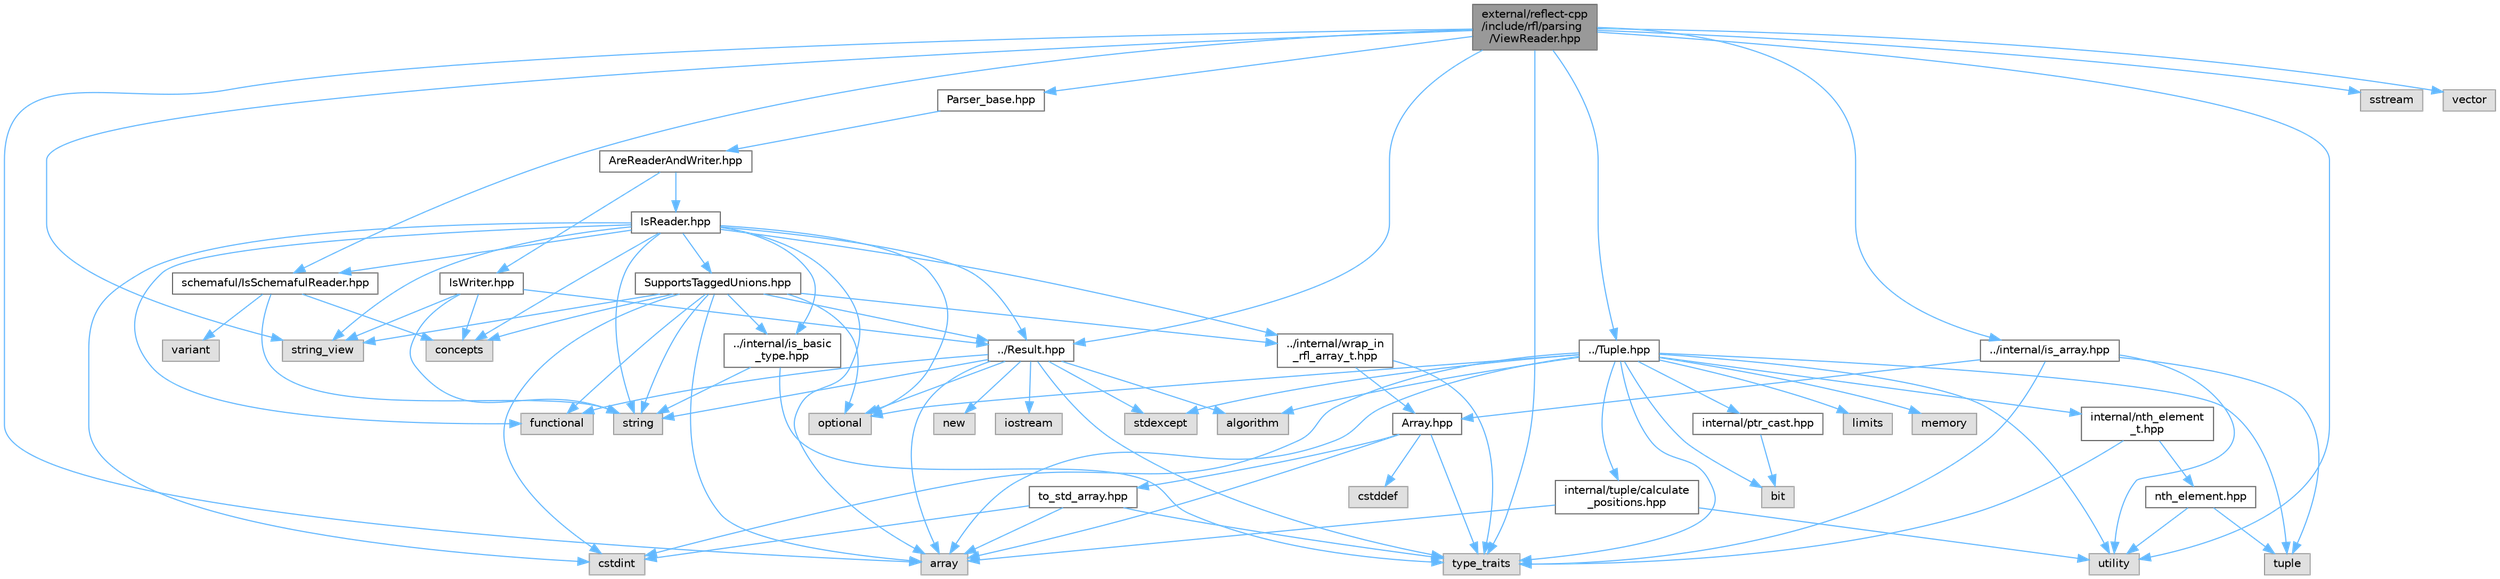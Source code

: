 digraph "external/reflect-cpp/include/rfl/parsing/ViewReader.hpp"
{
 // LATEX_PDF_SIZE
  bgcolor="transparent";
  edge [fontname=Helvetica,fontsize=10,labelfontname=Helvetica,labelfontsize=10];
  node [fontname=Helvetica,fontsize=10,shape=box,height=0.2,width=0.4];
  Node1 [id="Node000001",label="external/reflect-cpp\l/include/rfl/parsing\l/ViewReader.hpp",height=0.2,width=0.4,color="gray40", fillcolor="grey60", style="filled", fontcolor="black",tooltip=" "];
  Node1 -> Node2 [id="edge89_Node000001_Node000002",color="steelblue1",style="solid",tooltip=" "];
  Node2 [id="Node000002",label="array",height=0.2,width=0.4,color="grey60", fillcolor="#E0E0E0", style="filled",tooltip=" "];
  Node1 -> Node3 [id="edge90_Node000001_Node000003",color="steelblue1",style="solid",tooltip=" "];
  Node3 [id="Node000003",label="sstream",height=0.2,width=0.4,color="grey60", fillcolor="#E0E0E0", style="filled",tooltip=" "];
  Node1 -> Node4 [id="edge91_Node000001_Node000004",color="steelblue1",style="solid",tooltip=" "];
  Node4 [id="Node000004",label="string_view",height=0.2,width=0.4,color="grey60", fillcolor="#E0E0E0", style="filled",tooltip=" "];
  Node1 -> Node5 [id="edge92_Node000001_Node000005",color="steelblue1",style="solid",tooltip=" "];
  Node5 [id="Node000005",label="type_traits",height=0.2,width=0.4,color="grey60", fillcolor="#E0E0E0", style="filled",tooltip=" "];
  Node1 -> Node6 [id="edge93_Node000001_Node000006",color="steelblue1",style="solid",tooltip=" "];
  Node6 [id="Node000006",label="utility",height=0.2,width=0.4,color="grey60", fillcolor="#E0E0E0", style="filled",tooltip=" "];
  Node1 -> Node7 [id="edge94_Node000001_Node000007",color="steelblue1",style="solid",tooltip=" "];
  Node7 [id="Node000007",label="vector",height=0.2,width=0.4,color="grey60", fillcolor="#E0E0E0", style="filled",tooltip=" "];
  Node1 -> Node8 [id="edge95_Node000001_Node000008",color="steelblue1",style="solid",tooltip=" "];
  Node8 [id="Node000008",label="../Result.hpp",height=0.2,width=0.4,color="grey40", fillcolor="white", style="filled",URL="$_result_8hpp.html",tooltip=" "];
  Node8 -> Node9 [id="edge96_Node000008_Node000009",color="steelblue1",style="solid",tooltip=" "];
  Node9 [id="Node000009",label="algorithm",height=0.2,width=0.4,color="grey60", fillcolor="#E0E0E0", style="filled",tooltip=" "];
  Node8 -> Node2 [id="edge97_Node000008_Node000002",color="steelblue1",style="solid",tooltip=" "];
  Node8 -> Node10 [id="edge98_Node000008_Node000010",color="steelblue1",style="solid",tooltip=" "];
  Node10 [id="Node000010",label="functional",height=0.2,width=0.4,color="grey60", fillcolor="#E0E0E0", style="filled",tooltip=" "];
  Node8 -> Node11 [id="edge99_Node000008_Node000011",color="steelblue1",style="solid",tooltip=" "];
  Node11 [id="Node000011",label="iostream",height=0.2,width=0.4,color="grey60", fillcolor="#E0E0E0", style="filled",tooltip=" "];
  Node8 -> Node12 [id="edge100_Node000008_Node000012",color="steelblue1",style="solid",tooltip=" "];
  Node12 [id="Node000012",label="new",height=0.2,width=0.4,color="grey60", fillcolor="#E0E0E0", style="filled",tooltip=" "];
  Node8 -> Node13 [id="edge101_Node000008_Node000013",color="steelblue1",style="solid",tooltip=" "];
  Node13 [id="Node000013",label="optional",height=0.2,width=0.4,color="grey60", fillcolor="#E0E0E0", style="filled",tooltip=" "];
  Node8 -> Node14 [id="edge102_Node000008_Node000014",color="steelblue1",style="solid",tooltip=" "];
  Node14 [id="Node000014",label="stdexcept",height=0.2,width=0.4,color="grey60", fillcolor="#E0E0E0", style="filled",tooltip=" "];
  Node8 -> Node15 [id="edge103_Node000008_Node000015",color="steelblue1",style="solid",tooltip=" "];
  Node15 [id="Node000015",label="string",height=0.2,width=0.4,color="grey60", fillcolor="#E0E0E0", style="filled",tooltip=" "];
  Node8 -> Node5 [id="edge104_Node000008_Node000005",color="steelblue1",style="solid",tooltip=" "];
  Node1 -> Node16 [id="edge105_Node000001_Node000016",color="steelblue1",style="solid",tooltip=" "];
  Node16 [id="Node000016",label="../Tuple.hpp",height=0.2,width=0.4,color="grey40", fillcolor="white", style="filled",URL="$_tuple_8hpp.html",tooltip=" "];
  Node16 -> Node9 [id="edge106_Node000016_Node000009",color="steelblue1",style="solid",tooltip=" "];
  Node16 -> Node2 [id="edge107_Node000016_Node000002",color="steelblue1",style="solid",tooltip=" "];
  Node16 -> Node17 [id="edge108_Node000016_Node000017",color="steelblue1",style="solid",tooltip=" "];
  Node17 [id="Node000017",label="bit",height=0.2,width=0.4,color="grey60", fillcolor="#E0E0E0", style="filled",tooltip=" "];
  Node16 -> Node18 [id="edge109_Node000016_Node000018",color="steelblue1",style="solid",tooltip=" "];
  Node18 [id="Node000018",label="cstdint",height=0.2,width=0.4,color="grey60", fillcolor="#E0E0E0", style="filled",tooltip=" "];
  Node16 -> Node19 [id="edge110_Node000016_Node000019",color="steelblue1",style="solid",tooltip=" "];
  Node19 [id="Node000019",label="limits",height=0.2,width=0.4,color="grey60", fillcolor="#E0E0E0", style="filled",tooltip=" "];
  Node16 -> Node20 [id="edge111_Node000016_Node000020",color="steelblue1",style="solid",tooltip=" "];
  Node20 [id="Node000020",label="memory",height=0.2,width=0.4,color="grey60", fillcolor="#E0E0E0", style="filled",tooltip=" "];
  Node16 -> Node13 [id="edge112_Node000016_Node000013",color="steelblue1",style="solid",tooltip=" "];
  Node16 -> Node14 [id="edge113_Node000016_Node000014",color="steelblue1",style="solid",tooltip=" "];
  Node16 -> Node21 [id="edge114_Node000016_Node000021",color="steelblue1",style="solid",tooltip=" "];
  Node21 [id="Node000021",label="tuple",height=0.2,width=0.4,color="grey60", fillcolor="#E0E0E0", style="filled",tooltip=" "];
  Node16 -> Node5 [id="edge115_Node000016_Node000005",color="steelblue1",style="solid",tooltip=" "];
  Node16 -> Node6 [id="edge116_Node000016_Node000006",color="steelblue1",style="solid",tooltip=" "];
  Node16 -> Node22 [id="edge117_Node000016_Node000022",color="steelblue1",style="solid",tooltip=" "];
  Node22 [id="Node000022",label="internal/nth_element\l_t.hpp",height=0.2,width=0.4,color="grey40", fillcolor="white", style="filled",URL="$nth__element__t_8hpp.html",tooltip=" "];
  Node22 -> Node5 [id="edge118_Node000022_Node000005",color="steelblue1",style="solid",tooltip=" "];
  Node22 -> Node23 [id="edge119_Node000022_Node000023",color="steelblue1",style="solid",tooltip=" "];
  Node23 [id="Node000023",label="nth_element.hpp",height=0.2,width=0.4,color="grey40", fillcolor="white", style="filled",URL="$nth__element_8hpp.html",tooltip=" "];
  Node23 -> Node21 [id="edge120_Node000023_Node000021",color="steelblue1",style="solid",tooltip=" "];
  Node23 -> Node6 [id="edge121_Node000023_Node000006",color="steelblue1",style="solid",tooltip=" "];
  Node16 -> Node24 [id="edge122_Node000016_Node000024",color="steelblue1",style="solid",tooltip=" "];
  Node24 [id="Node000024",label="internal/ptr_cast.hpp",height=0.2,width=0.4,color="grey40", fillcolor="white", style="filled",URL="$ptr__cast_8hpp.html",tooltip=" "];
  Node24 -> Node17 [id="edge123_Node000024_Node000017",color="steelblue1",style="solid",tooltip=" "];
  Node16 -> Node25 [id="edge124_Node000016_Node000025",color="steelblue1",style="solid",tooltip=" "];
  Node25 [id="Node000025",label="internal/tuple/calculate\l_positions.hpp",height=0.2,width=0.4,color="grey40", fillcolor="white", style="filled",URL="$calculate__positions_8hpp.html",tooltip=" "];
  Node25 -> Node2 [id="edge125_Node000025_Node000002",color="steelblue1",style="solid",tooltip=" "];
  Node25 -> Node6 [id="edge126_Node000025_Node000006",color="steelblue1",style="solid",tooltip=" "];
  Node1 -> Node26 [id="edge127_Node000001_Node000026",color="steelblue1",style="solid",tooltip=" "];
  Node26 [id="Node000026",label="../internal/is_array.hpp",height=0.2,width=0.4,color="grey40", fillcolor="white", style="filled",URL="$is__array_8hpp.html",tooltip=" "];
  Node26 -> Node21 [id="edge128_Node000026_Node000021",color="steelblue1",style="solid",tooltip=" "];
  Node26 -> Node5 [id="edge129_Node000026_Node000005",color="steelblue1",style="solid",tooltip=" "];
  Node26 -> Node6 [id="edge130_Node000026_Node000006",color="steelblue1",style="solid",tooltip=" "];
  Node26 -> Node27 [id="edge131_Node000026_Node000027",color="steelblue1",style="solid",tooltip=" "];
  Node27 [id="Node000027",label="Array.hpp",height=0.2,width=0.4,color="grey40", fillcolor="white", style="filled",URL="$_array_8hpp.html",tooltip=" "];
  Node27 -> Node2 [id="edge132_Node000027_Node000002",color="steelblue1",style="solid",tooltip=" "];
  Node27 -> Node28 [id="edge133_Node000027_Node000028",color="steelblue1",style="solid",tooltip=" "];
  Node28 [id="Node000028",label="cstddef",height=0.2,width=0.4,color="grey60", fillcolor="#E0E0E0", style="filled",tooltip=" "];
  Node27 -> Node5 [id="edge134_Node000027_Node000005",color="steelblue1",style="solid",tooltip=" "];
  Node27 -> Node29 [id="edge135_Node000027_Node000029",color="steelblue1",style="solid",tooltip=" "];
  Node29 [id="Node000029",label="to_std_array.hpp",height=0.2,width=0.4,color="grey40", fillcolor="white", style="filled",URL="$to__std__array_8hpp.html",tooltip=" "];
  Node29 -> Node2 [id="edge136_Node000029_Node000002",color="steelblue1",style="solid",tooltip=" "];
  Node29 -> Node18 [id="edge137_Node000029_Node000018",color="steelblue1",style="solid",tooltip=" "];
  Node29 -> Node5 [id="edge138_Node000029_Node000005",color="steelblue1",style="solid",tooltip=" "];
  Node1 -> Node30 [id="edge139_Node000001_Node000030",color="steelblue1",style="solid",tooltip=" "];
  Node30 [id="Node000030",label="Parser_base.hpp",height=0.2,width=0.4,color="grey40", fillcolor="white", style="filled",URL="$_parser__base_8hpp.html",tooltip=" "];
  Node30 -> Node31 [id="edge140_Node000030_Node000031",color="steelblue1",style="solid",tooltip=" "];
  Node31 [id="Node000031",label="AreReaderAndWriter.hpp",height=0.2,width=0.4,color="grey40", fillcolor="white", style="filled",URL="$_are_reader_and_writer_8hpp.html",tooltip=" "];
  Node31 -> Node32 [id="edge141_Node000031_Node000032",color="steelblue1",style="solid",tooltip=" "];
  Node32 [id="Node000032",label="IsReader.hpp",height=0.2,width=0.4,color="grey40", fillcolor="white", style="filled",URL="$_is_reader_8hpp.html",tooltip=" "];
  Node32 -> Node2 [id="edge142_Node000032_Node000002",color="steelblue1",style="solid",tooltip=" "];
  Node32 -> Node33 [id="edge143_Node000032_Node000033",color="steelblue1",style="solid",tooltip=" "];
  Node33 [id="Node000033",label="concepts",height=0.2,width=0.4,color="grey60", fillcolor="#E0E0E0", style="filled",tooltip=" "];
  Node32 -> Node18 [id="edge144_Node000032_Node000018",color="steelblue1",style="solid",tooltip=" "];
  Node32 -> Node10 [id="edge145_Node000032_Node000010",color="steelblue1",style="solid",tooltip=" "];
  Node32 -> Node13 [id="edge146_Node000032_Node000013",color="steelblue1",style="solid",tooltip=" "];
  Node32 -> Node15 [id="edge147_Node000032_Node000015",color="steelblue1",style="solid",tooltip=" "];
  Node32 -> Node4 [id="edge148_Node000032_Node000004",color="steelblue1",style="solid",tooltip=" "];
  Node32 -> Node8 [id="edge149_Node000032_Node000008",color="steelblue1",style="solid",tooltip=" "];
  Node32 -> Node34 [id="edge150_Node000032_Node000034",color="steelblue1",style="solid",tooltip=" "];
  Node34 [id="Node000034",label="../internal/is_basic\l_type.hpp",height=0.2,width=0.4,color="grey40", fillcolor="white", style="filled",URL="$is__basic__type_8hpp.html",tooltip=" "];
  Node34 -> Node15 [id="edge151_Node000034_Node000015",color="steelblue1",style="solid",tooltip=" "];
  Node34 -> Node5 [id="edge152_Node000034_Node000005",color="steelblue1",style="solid",tooltip=" "];
  Node32 -> Node35 [id="edge153_Node000032_Node000035",color="steelblue1",style="solid",tooltip=" "];
  Node35 [id="Node000035",label="../internal/wrap_in\l_rfl_array_t.hpp",height=0.2,width=0.4,color="grey40", fillcolor="white", style="filled",URL="$wrap__in__rfl__array__t_8hpp.html",tooltip=" "];
  Node35 -> Node5 [id="edge154_Node000035_Node000005",color="steelblue1",style="solid",tooltip=" "];
  Node35 -> Node27 [id="edge155_Node000035_Node000027",color="steelblue1",style="solid",tooltip=" "];
  Node32 -> Node36 [id="edge156_Node000032_Node000036",color="steelblue1",style="solid",tooltip=" "];
  Node36 [id="Node000036",label="SupportsTaggedUnions.hpp",height=0.2,width=0.4,color="grey40", fillcolor="white", style="filled",URL="$_supports_tagged_unions_8hpp.html",tooltip=" "];
  Node36 -> Node2 [id="edge157_Node000036_Node000002",color="steelblue1",style="solid",tooltip=" "];
  Node36 -> Node33 [id="edge158_Node000036_Node000033",color="steelblue1",style="solid",tooltip=" "];
  Node36 -> Node18 [id="edge159_Node000036_Node000018",color="steelblue1",style="solid",tooltip=" "];
  Node36 -> Node10 [id="edge160_Node000036_Node000010",color="steelblue1",style="solid",tooltip=" "];
  Node36 -> Node13 [id="edge161_Node000036_Node000013",color="steelblue1",style="solid",tooltip=" "];
  Node36 -> Node15 [id="edge162_Node000036_Node000015",color="steelblue1",style="solid",tooltip=" "];
  Node36 -> Node4 [id="edge163_Node000036_Node000004",color="steelblue1",style="solid",tooltip=" "];
  Node36 -> Node8 [id="edge164_Node000036_Node000008",color="steelblue1",style="solid",tooltip=" "];
  Node36 -> Node34 [id="edge165_Node000036_Node000034",color="steelblue1",style="solid",tooltip=" "];
  Node36 -> Node35 [id="edge166_Node000036_Node000035",color="steelblue1",style="solid",tooltip=" "];
  Node32 -> Node37 [id="edge167_Node000032_Node000037",color="steelblue1",style="solid",tooltip=" "];
  Node37 [id="Node000037",label="schemaful/IsSchemafulReader.hpp",height=0.2,width=0.4,color="grey40", fillcolor="white", style="filled",URL="$_is_schemaful_reader_8hpp.html",tooltip=" "];
  Node37 -> Node33 [id="edge168_Node000037_Node000033",color="steelblue1",style="solid",tooltip=" "];
  Node37 -> Node15 [id="edge169_Node000037_Node000015",color="steelblue1",style="solid",tooltip=" "];
  Node37 -> Node38 [id="edge170_Node000037_Node000038",color="steelblue1",style="solid",tooltip=" "];
  Node38 [id="Node000038",label="variant",height=0.2,width=0.4,color="grey60", fillcolor="#E0E0E0", style="filled",tooltip=" "];
  Node31 -> Node39 [id="edge171_Node000031_Node000039",color="steelblue1",style="solid",tooltip=" "];
  Node39 [id="Node000039",label="IsWriter.hpp",height=0.2,width=0.4,color="grey40", fillcolor="white", style="filled",URL="$_is_writer_8hpp.html",tooltip=" "];
  Node39 -> Node33 [id="edge172_Node000039_Node000033",color="steelblue1",style="solid",tooltip=" "];
  Node39 -> Node15 [id="edge173_Node000039_Node000015",color="steelblue1",style="solid",tooltip=" "];
  Node39 -> Node4 [id="edge174_Node000039_Node000004",color="steelblue1",style="solid",tooltip=" "];
  Node39 -> Node8 [id="edge175_Node000039_Node000008",color="steelblue1",style="solid",tooltip=" "];
  Node1 -> Node37 [id="edge176_Node000001_Node000037",color="steelblue1",style="solid",tooltip=" "];
}

